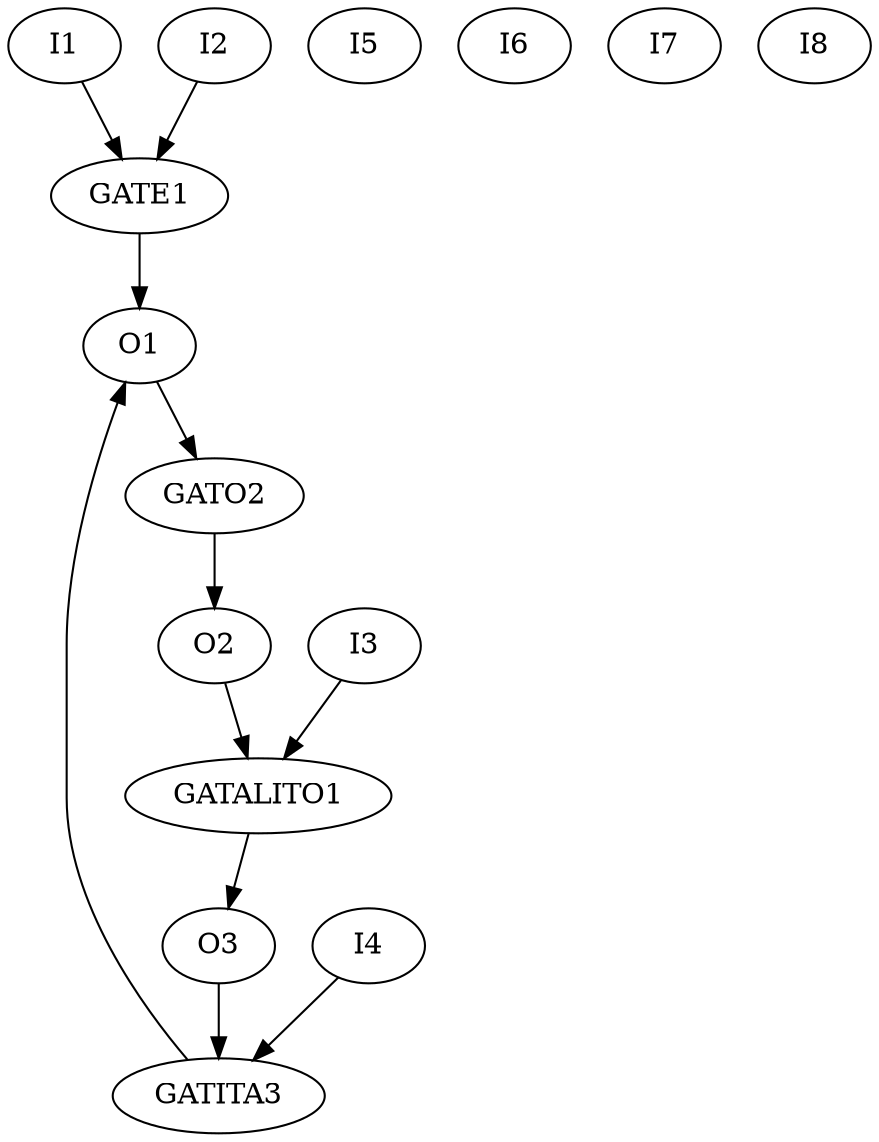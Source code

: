 digraph test {

I1 [LABEL = "INPUT"];
I2 [LABEL = "INPUT"];
I3 [LABEL = "INPUT"];
I4 [LABEL = "INPUT"];
I5 [LABEL = "INPUT"];
I6 [LABEL = "INPUT"];
I7 [LABEL = "INPUT"];
I8 [LABEL = "INPUT"];


GATE1 [LABEL = "AND2" ];
GATO2 [LABEL = "AND2" ];
GATALITO1 [LABEL = "AND2" ];
GATITA3 [LABEL = "AND35357303725" ];

O1 [LABEL = "OUTPUT"];
O2 [LABEL = "OUTPUT"];
O3 [LABEL = "OUTPUT"];

I1 -> GATE1 -> O1;
I2 -> GATE1;
O1 -> GATO2 -> O2;
O2 -> GATALITO1 -> O3;
I3 -> GATALITO1;
O3 -> GATITA3 -> O1;
I4 -> GATITA3;

}